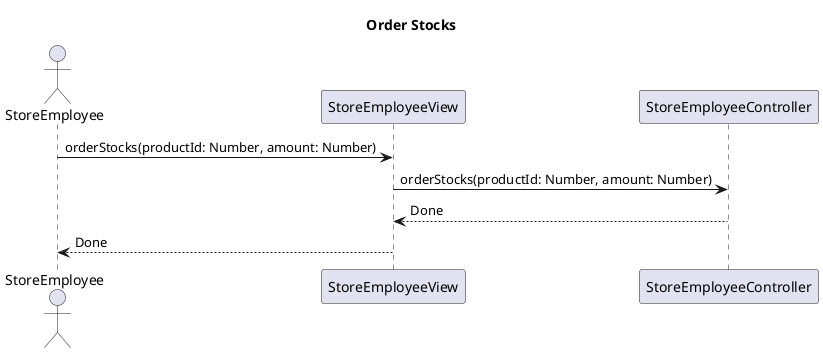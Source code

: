 @startuml order-stocks
title Order Stocks
actor StoreEmployee

StoreEmployee -> StoreEmployeeView : orderStocks(productId: Number, amount: Number)
StoreEmployeeView -> StoreEmployeeController : orderStocks(productId: Number, amount: Number)
StoreEmployeeController --> StoreEmployeeView : Done
StoreEmployeeView --> StoreEmployee : Done
@enduml